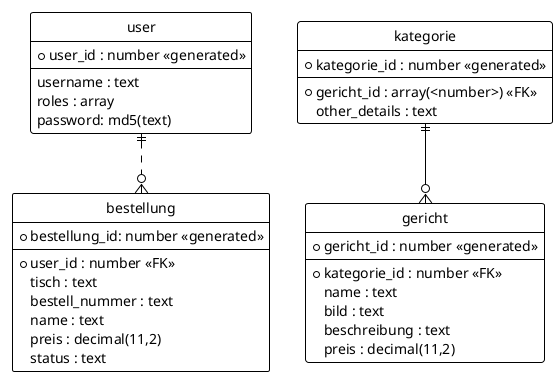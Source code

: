 @startuml
' hide the spot
hide circle

' avoid problems with angled crows feet
skinparam linetype ortho

' !theme _none_
!theme plain

entity "user" as eU {
  *user_id : number <<generated>>
  --
  username : text
  roles : array
  password: md5(text)
}

entity "bestellung" as eB {
  *bestellung_id: number <<generated>>
  --
  *user_id : number <<FK>>
  tisch : text
  bestell_nummer : text
  name : text
  preis : decimal(11,2)
  status : text
}

entity "kategorie" as eK {
  *kategorie_id : number <<generated>>
  --
  *gericht_id : array(<number>) <<FK>>
  other_details : text
}

entity "gericht" as eG {
  *gericht_id : number <<generated>>
  --
  *kategorie_id : number <<FK>>
  name : text
  bild : text
  beschreibung : text
  preis : decimal(11,2)
}

eU ||..o{eB
eK ||--o{ eG
@enduml